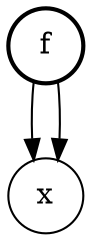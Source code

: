 digraph g {
  0 [forcelabels="true" label="x" xlabel="" shape="circle"]
  1 [forcelabels="true" label="f" xlabel="" shape="circle" style="bold"]
  1 -> 0
  1 -> 0
}
